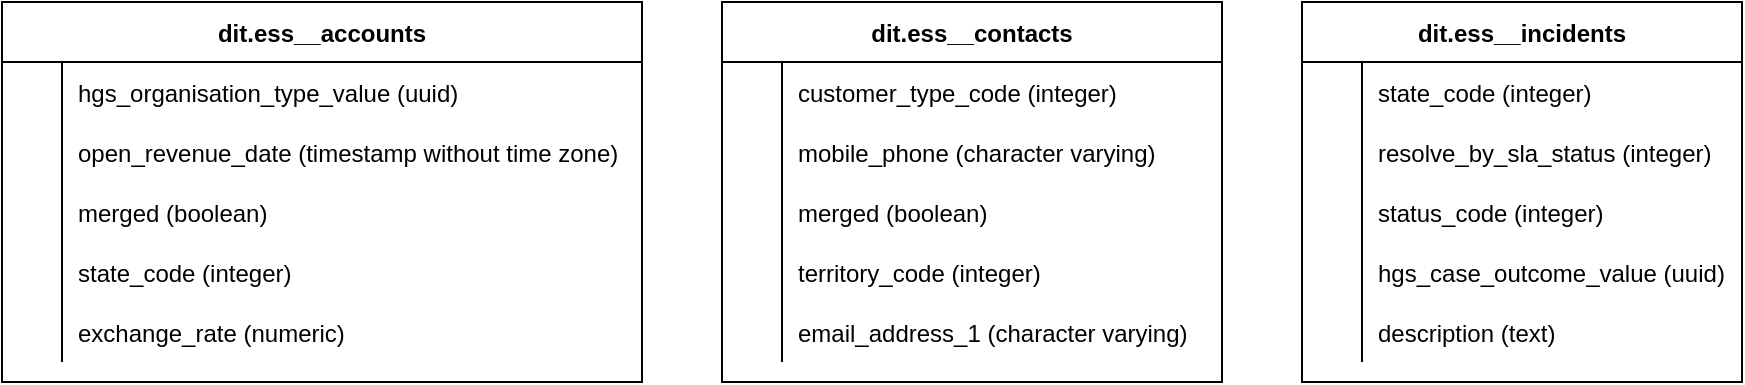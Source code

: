 <mxfile version="15.6.1" type="github">
  <diagram id="UPCZxp0bMALgkk_uwBGk" name="Page-1">
    <mxGraphModel dx="1969" dy="691" grid="1" gridSize="10" guides="1" tooltips="1" connect="1" arrows="1" fold="1" page="1" pageScale="1" pageWidth="850" pageHeight="1100" math="0" shadow="0">
      <root>
        <mxCell id="0" />
        <mxCell id="1" parent="0" />
        <mxCell id="lsKc0YjMpn32zpfVLXGT-1" value="dit.ess__accounts" style="shape=table;startSize=30;container=1;collapsible=1;childLayout=tableLayout;fixedRows=1;rowLines=0;fontStyle=1;align=center;resizeLast=1;" vertex="1" parent="1">
          <mxGeometry x="-320" y="260" width="320" height="190" as="geometry" />
        </mxCell>
        <mxCell id="lsKc0YjMpn32zpfVLXGT-2" value="" style="shape=partialRectangle;collapsible=0;dropTarget=0;pointerEvents=0;fillColor=none;points=[[0,0.5],[1,0.5]];portConstraint=eastwest;top=0;left=0;right=0;bottom=0;" vertex="1" parent="lsKc0YjMpn32zpfVLXGT-1">
          <mxGeometry y="30" width="320" height="30" as="geometry" />
        </mxCell>
        <mxCell id="lsKc0YjMpn32zpfVLXGT-3" value="" style="shape=partialRectangle;overflow=hidden;connectable=0;fillColor=none;top=0;left=0;bottom=0;right=0;" vertex="1" parent="lsKc0YjMpn32zpfVLXGT-2">
          <mxGeometry width="30" height="30" as="geometry">
            <mxRectangle width="30" height="30" as="alternateBounds" />
          </mxGeometry>
        </mxCell>
        <mxCell id="lsKc0YjMpn32zpfVLXGT-4" value="hgs_organisation_type_value (uuid)" style="shape=partialRectangle;overflow=hidden;connectable=0;fillColor=none;top=0;left=0;bottom=0;right=0;align=left;spacingLeft=6;" vertex="1" parent="lsKc0YjMpn32zpfVLXGT-2">
          <mxGeometry x="30" width="290" height="30" as="geometry">
            <mxRectangle width="290" height="30" as="alternateBounds" />
          </mxGeometry>
        </mxCell>
        <mxCell id="lsKc0YjMpn32zpfVLXGT-5" value="" style="shape=partialRectangle;collapsible=0;dropTarget=0;pointerEvents=0;fillColor=none;points=[[0,0.5],[1,0.5]];portConstraint=eastwest;top=0;left=0;right=0;bottom=0;" vertex="1" parent="lsKc0YjMpn32zpfVLXGT-1">
          <mxGeometry y="60" width="320" height="30" as="geometry" />
        </mxCell>
        <mxCell id="lsKc0YjMpn32zpfVLXGT-6" value="" style="shape=partialRectangle;overflow=hidden;connectable=0;fillColor=none;top=0;left=0;bottom=0;right=0;" vertex="1" parent="lsKc0YjMpn32zpfVLXGT-5">
          <mxGeometry width="30" height="30" as="geometry">
            <mxRectangle width="30" height="30" as="alternateBounds" />
          </mxGeometry>
        </mxCell>
        <mxCell id="lsKc0YjMpn32zpfVLXGT-7" value="open_revenue_date (timestamp without time zone)" style="shape=partialRectangle;overflow=hidden;connectable=0;fillColor=none;top=0;left=0;bottom=0;right=0;align=left;spacingLeft=6;" vertex="1" parent="lsKc0YjMpn32zpfVLXGT-5">
          <mxGeometry x="30" width="290" height="30" as="geometry">
            <mxRectangle width="290" height="30" as="alternateBounds" />
          </mxGeometry>
        </mxCell>
        <mxCell id="lsKc0YjMpn32zpfVLXGT-8" value="" style="shape=partialRectangle;collapsible=0;dropTarget=0;pointerEvents=0;fillColor=none;points=[[0,0.5],[1,0.5]];portConstraint=eastwest;top=0;left=0;right=0;bottom=0;" vertex="1" parent="lsKc0YjMpn32zpfVLXGT-1">
          <mxGeometry y="90" width="320" height="30" as="geometry" />
        </mxCell>
        <mxCell id="lsKc0YjMpn32zpfVLXGT-9" value="" style="shape=partialRectangle;overflow=hidden;connectable=0;fillColor=none;top=0;left=0;bottom=0;right=0;" vertex="1" parent="lsKc0YjMpn32zpfVLXGT-8">
          <mxGeometry width="30" height="30" as="geometry">
            <mxRectangle width="30" height="30" as="alternateBounds" />
          </mxGeometry>
        </mxCell>
        <mxCell id="lsKc0YjMpn32zpfVLXGT-10" value="merged (boolean)" style="shape=partialRectangle;overflow=hidden;connectable=0;fillColor=none;top=0;left=0;bottom=0;right=0;align=left;spacingLeft=6;" vertex="1" parent="lsKc0YjMpn32zpfVLXGT-8">
          <mxGeometry x="30" width="290" height="30" as="geometry">
            <mxRectangle width="290" height="30" as="alternateBounds" />
          </mxGeometry>
        </mxCell>
        <mxCell id="lsKc0YjMpn32zpfVLXGT-11" value="" style="shape=partialRectangle;collapsible=0;dropTarget=0;pointerEvents=0;fillColor=none;points=[[0,0.5],[1,0.5]];portConstraint=eastwest;top=0;left=0;right=0;bottom=0;" vertex="1" parent="lsKc0YjMpn32zpfVLXGT-1">
          <mxGeometry y="120" width="320" height="30" as="geometry" />
        </mxCell>
        <mxCell id="lsKc0YjMpn32zpfVLXGT-12" value="" style="shape=partialRectangle;overflow=hidden;connectable=0;fillColor=none;top=0;left=0;bottom=0;right=0;" vertex="1" parent="lsKc0YjMpn32zpfVLXGT-11">
          <mxGeometry width="30" height="30" as="geometry">
            <mxRectangle width="30" height="30" as="alternateBounds" />
          </mxGeometry>
        </mxCell>
        <mxCell id="lsKc0YjMpn32zpfVLXGT-13" value="state_code (integer)" style="shape=partialRectangle;overflow=hidden;connectable=0;fillColor=none;top=0;left=0;bottom=0;right=0;align=left;spacingLeft=6;" vertex="1" parent="lsKc0YjMpn32zpfVLXGT-11">
          <mxGeometry x="30" width="290" height="30" as="geometry">
            <mxRectangle width="290" height="30" as="alternateBounds" />
          </mxGeometry>
        </mxCell>
        <mxCell id="lsKc0YjMpn32zpfVLXGT-14" value="" style="shape=partialRectangle;collapsible=0;dropTarget=0;pointerEvents=0;fillColor=none;points=[[0,0.5],[1,0.5]];portConstraint=eastwest;top=0;left=0;right=0;bottom=0;" vertex="1" parent="lsKc0YjMpn32zpfVLXGT-1">
          <mxGeometry y="150" width="320" height="30" as="geometry" />
        </mxCell>
        <mxCell id="lsKc0YjMpn32zpfVLXGT-15" value="" style="shape=partialRectangle;overflow=hidden;connectable=0;fillColor=none;top=0;left=0;bottom=0;right=0;" vertex="1" parent="lsKc0YjMpn32zpfVLXGT-14">
          <mxGeometry width="30" height="30" as="geometry">
            <mxRectangle width="30" height="30" as="alternateBounds" />
          </mxGeometry>
        </mxCell>
        <mxCell id="lsKc0YjMpn32zpfVLXGT-16" value="exchange_rate (numeric)" style="shape=partialRectangle;overflow=hidden;connectable=0;fillColor=none;top=0;left=0;bottom=0;right=0;align=left;spacingLeft=6;" vertex="1" parent="lsKc0YjMpn32zpfVLXGT-14">
          <mxGeometry x="30" width="290" height="30" as="geometry">
            <mxRectangle width="290" height="30" as="alternateBounds" />
          </mxGeometry>
        </mxCell>
        <mxCell id="lsKc0YjMpn32zpfVLXGT-17" value="dit.ess__contacts" style="shape=table;startSize=30;container=1;collapsible=1;childLayout=tableLayout;fixedRows=1;rowLines=0;fontStyle=1;align=center;resizeLast=1;" vertex="1" parent="1">
          <mxGeometry x="40" y="260" width="250" height="190" as="geometry" />
        </mxCell>
        <mxCell id="lsKc0YjMpn32zpfVLXGT-18" value="" style="shape=partialRectangle;collapsible=0;dropTarget=0;pointerEvents=0;fillColor=none;points=[[0,0.5],[1,0.5]];portConstraint=eastwest;top=0;left=0;right=0;bottom=0;" vertex="1" parent="lsKc0YjMpn32zpfVLXGT-17">
          <mxGeometry y="30" width="250" height="30" as="geometry" />
        </mxCell>
        <mxCell id="lsKc0YjMpn32zpfVLXGT-19" value="" style="shape=partialRectangle;overflow=hidden;connectable=0;fillColor=none;top=0;left=0;bottom=0;right=0;" vertex="1" parent="lsKc0YjMpn32zpfVLXGT-18">
          <mxGeometry width="30" height="30" as="geometry">
            <mxRectangle width="30" height="30" as="alternateBounds" />
          </mxGeometry>
        </mxCell>
        <mxCell id="lsKc0YjMpn32zpfVLXGT-20" value="customer_type_code (integer)" style="shape=partialRectangle;overflow=hidden;connectable=0;fillColor=none;top=0;left=0;bottom=0;right=0;align=left;spacingLeft=6;" vertex="1" parent="lsKc0YjMpn32zpfVLXGT-18">
          <mxGeometry x="30" width="220" height="30" as="geometry">
            <mxRectangle width="220" height="30" as="alternateBounds" />
          </mxGeometry>
        </mxCell>
        <mxCell id="lsKc0YjMpn32zpfVLXGT-21" value="" style="shape=partialRectangle;collapsible=0;dropTarget=0;pointerEvents=0;fillColor=none;points=[[0,0.5],[1,0.5]];portConstraint=eastwest;top=0;left=0;right=0;bottom=0;" vertex="1" parent="lsKc0YjMpn32zpfVLXGT-17">
          <mxGeometry y="60" width="250" height="30" as="geometry" />
        </mxCell>
        <mxCell id="lsKc0YjMpn32zpfVLXGT-22" value="" style="shape=partialRectangle;overflow=hidden;connectable=0;fillColor=none;top=0;left=0;bottom=0;right=0;" vertex="1" parent="lsKc0YjMpn32zpfVLXGT-21">
          <mxGeometry width="30" height="30" as="geometry">
            <mxRectangle width="30" height="30" as="alternateBounds" />
          </mxGeometry>
        </mxCell>
        <mxCell id="lsKc0YjMpn32zpfVLXGT-23" value="mobile_phone (character varying)" style="shape=partialRectangle;overflow=hidden;connectable=0;fillColor=none;top=0;left=0;bottom=0;right=0;align=left;spacingLeft=6;" vertex="1" parent="lsKc0YjMpn32zpfVLXGT-21">
          <mxGeometry x="30" width="220" height="30" as="geometry">
            <mxRectangle width="220" height="30" as="alternateBounds" />
          </mxGeometry>
        </mxCell>
        <mxCell id="lsKc0YjMpn32zpfVLXGT-24" value="" style="shape=partialRectangle;collapsible=0;dropTarget=0;pointerEvents=0;fillColor=none;points=[[0,0.5],[1,0.5]];portConstraint=eastwest;top=0;left=0;right=0;bottom=0;" vertex="1" parent="lsKc0YjMpn32zpfVLXGT-17">
          <mxGeometry y="90" width="250" height="30" as="geometry" />
        </mxCell>
        <mxCell id="lsKc0YjMpn32zpfVLXGT-25" value="" style="shape=partialRectangle;overflow=hidden;connectable=0;fillColor=none;top=0;left=0;bottom=0;right=0;" vertex="1" parent="lsKc0YjMpn32zpfVLXGT-24">
          <mxGeometry width="30" height="30" as="geometry">
            <mxRectangle width="30" height="30" as="alternateBounds" />
          </mxGeometry>
        </mxCell>
        <mxCell id="lsKc0YjMpn32zpfVLXGT-26" value="merged (boolean)" style="shape=partialRectangle;overflow=hidden;connectable=0;fillColor=none;top=0;left=0;bottom=0;right=0;align=left;spacingLeft=6;" vertex="1" parent="lsKc0YjMpn32zpfVLXGT-24">
          <mxGeometry x="30" width="220" height="30" as="geometry">
            <mxRectangle width="220" height="30" as="alternateBounds" />
          </mxGeometry>
        </mxCell>
        <mxCell id="lsKc0YjMpn32zpfVLXGT-27" value="" style="shape=partialRectangle;collapsible=0;dropTarget=0;pointerEvents=0;fillColor=none;points=[[0,0.5],[1,0.5]];portConstraint=eastwest;top=0;left=0;right=0;bottom=0;" vertex="1" parent="lsKc0YjMpn32zpfVLXGT-17">
          <mxGeometry y="120" width="250" height="30" as="geometry" />
        </mxCell>
        <mxCell id="lsKc0YjMpn32zpfVLXGT-28" value="" style="shape=partialRectangle;overflow=hidden;connectable=0;fillColor=none;top=0;left=0;bottom=0;right=0;" vertex="1" parent="lsKc0YjMpn32zpfVLXGT-27">
          <mxGeometry width="30" height="30" as="geometry">
            <mxRectangle width="30" height="30" as="alternateBounds" />
          </mxGeometry>
        </mxCell>
        <mxCell id="lsKc0YjMpn32zpfVLXGT-29" value="territory_code (integer)" style="shape=partialRectangle;overflow=hidden;connectable=0;fillColor=none;top=0;left=0;bottom=0;right=0;align=left;spacingLeft=6;" vertex="1" parent="lsKc0YjMpn32zpfVLXGT-27">
          <mxGeometry x="30" width="220" height="30" as="geometry">
            <mxRectangle width="220" height="30" as="alternateBounds" />
          </mxGeometry>
        </mxCell>
        <mxCell id="lsKc0YjMpn32zpfVLXGT-30" value="" style="shape=partialRectangle;collapsible=0;dropTarget=0;pointerEvents=0;fillColor=none;points=[[0,0.5],[1,0.5]];portConstraint=eastwest;top=0;left=0;right=0;bottom=0;" vertex="1" parent="lsKc0YjMpn32zpfVLXGT-17">
          <mxGeometry y="150" width="250" height="30" as="geometry" />
        </mxCell>
        <mxCell id="lsKc0YjMpn32zpfVLXGT-31" value="" style="shape=partialRectangle;overflow=hidden;connectable=0;fillColor=none;top=0;left=0;bottom=0;right=0;" vertex="1" parent="lsKc0YjMpn32zpfVLXGT-30">
          <mxGeometry width="30" height="30" as="geometry">
            <mxRectangle width="30" height="30" as="alternateBounds" />
          </mxGeometry>
        </mxCell>
        <mxCell id="lsKc0YjMpn32zpfVLXGT-32" value="email_address_1 (character varying)" style="shape=partialRectangle;overflow=hidden;connectable=0;fillColor=none;top=0;left=0;bottom=0;right=0;align=left;spacingLeft=6;" vertex="1" parent="lsKc0YjMpn32zpfVLXGT-30">
          <mxGeometry x="30" width="220" height="30" as="geometry">
            <mxRectangle width="220" height="30" as="alternateBounds" />
          </mxGeometry>
        </mxCell>
        <mxCell id="lsKc0YjMpn32zpfVLXGT-33" value="dit.ess__incidents" style="shape=table;startSize=30;container=1;collapsible=1;childLayout=tableLayout;fixedRows=1;rowLines=0;fontStyle=1;align=center;resizeLast=1;" vertex="1" parent="1">
          <mxGeometry x="330" y="260" width="220" height="190" as="geometry" />
        </mxCell>
        <mxCell id="lsKc0YjMpn32zpfVLXGT-34" value="" style="shape=partialRectangle;collapsible=0;dropTarget=0;pointerEvents=0;fillColor=none;points=[[0,0.5],[1,0.5]];portConstraint=eastwest;top=0;left=0;right=0;bottom=0;" vertex="1" parent="lsKc0YjMpn32zpfVLXGT-33">
          <mxGeometry y="30" width="220" height="30" as="geometry" />
        </mxCell>
        <mxCell id="lsKc0YjMpn32zpfVLXGT-35" value="" style="shape=partialRectangle;overflow=hidden;connectable=0;fillColor=none;top=0;left=0;bottom=0;right=0;" vertex="1" parent="lsKc0YjMpn32zpfVLXGT-34">
          <mxGeometry width="30" height="30" as="geometry">
            <mxRectangle width="30" height="30" as="alternateBounds" />
          </mxGeometry>
        </mxCell>
        <mxCell id="lsKc0YjMpn32zpfVLXGT-36" value="state_code (integer)" style="shape=partialRectangle;overflow=hidden;connectable=0;fillColor=none;top=0;left=0;bottom=0;right=0;align=left;spacingLeft=6;" vertex="1" parent="lsKc0YjMpn32zpfVLXGT-34">
          <mxGeometry x="30" width="190" height="30" as="geometry">
            <mxRectangle width="190" height="30" as="alternateBounds" />
          </mxGeometry>
        </mxCell>
        <mxCell id="lsKc0YjMpn32zpfVLXGT-37" value="" style="shape=partialRectangle;collapsible=0;dropTarget=0;pointerEvents=0;fillColor=none;points=[[0,0.5],[1,0.5]];portConstraint=eastwest;top=0;left=0;right=0;bottom=0;" vertex="1" parent="lsKc0YjMpn32zpfVLXGT-33">
          <mxGeometry y="60" width="220" height="30" as="geometry" />
        </mxCell>
        <mxCell id="lsKc0YjMpn32zpfVLXGT-38" value="" style="shape=partialRectangle;overflow=hidden;connectable=0;fillColor=none;top=0;left=0;bottom=0;right=0;" vertex="1" parent="lsKc0YjMpn32zpfVLXGT-37">
          <mxGeometry width="30" height="30" as="geometry">
            <mxRectangle width="30" height="30" as="alternateBounds" />
          </mxGeometry>
        </mxCell>
        <mxCell id="lsKc0YjMpn32zpfVLXGT-39" value="resolve_by_sla_status (integer)" style="shape=partialRectangle;overflow=hidden;connectable=0;fillColor=none;top=0;left=0;bottom=0;right=0;align=left;spacingLeft=6;" vertex="1" parent="lsKc0YjMpn32zpfVLXGT-37">
          <mxGeometry x="30" width="190" height="30" as="geometry">
            <mxRectangle width="190" height="30" as="alternateBounds" />
          </mxGeometry>
        </mxCell>
        <mxCell id="lsKc0YjMpn32zpfVLXGT-40" value="" style="shape=partialRectangle;collapsible=0;dropTarget=0;pointerEvents=0;fillColor=none;points=[[0,0.5],[1,0.5]];portConstraint=eastwest;top=0;left=0;right=0;bottom=0;" vertex="1" parent="lsKc0YjMpn32zpfVLXGT-33">
          <mxGeometry y="90" width="220" height="30" as="geometry" />
        </mxCell>
        <mxCell id="lsKc0YjMpn32zpfVLXGT-41" value="" style="shape=partialRectangle;overflow=hidden;connectable=0;fillColor=none;top=0;left=0;bottom=0;right=0;" vertex="1" parent="lsKc0YjMpn32zpfVLXGT-40">
          <mxGeometry width="30" height="30" as="geometry">
            <mxRectangle width="30" height="30" as="alternateBounds" />
          </mxGeometry>
        </mxCell>
        <mxCell id="lsKc0YjMpn32zpfVLXGT-42" value="status_code (integer)" style="shape=partialRectangle;overflow=hidden;connectable=0;fillColor=none;top=0;left=0;bottom=0;right=0;align=left;spacingLeft=6;" vertex="1" parent="lsKc0YjMpn32zpfVLXGT-40">
          <mxGeometry x="30" width="190" height="30" as="geometry">
            <mxRectangle width="190" height="30" as="alternateBounds" />
          </mxGeometry>
        </mxCell>
        <mxCell id="lsKc0YjMpn32zpfVLXGT-43" value="" style="shape=partialRectangle;collapsible=0;dropTarget=0;pointerEvents=0;fillColor=none;points=[[0,0.5],[1,0.5]];portConstraint=eastwest;top=0;left=0;right=0;bottom=0;" vertex="1" parent="lsKc0YjMpn32zpfVLXGT-33">
          <mxGeometry y="120" width="220" height="30" as="geometry" />
        </mxCell>
        <mxCell id="lsKc0YjMpn32zpfVLXGT-44" value="" style="shape=partialRectangle;overflow=hidden;connectable=0;fillColor=none;top=0;left=0;bottom=0;right=0;" vertex="1" parent="lsKc0YjMpn32zpfVLXGT-43">
          <mxGeometry width="30" height="30" as="geometry">
            <mxRectangle width="30" height="30" as="alternateBounds" />
          </mxGeometry>
        </mxCell>
        <mxCell id="lsKc0YjMpn32zpfVLXGT-45" value="hgs_case_outcome_value (uuid)" style="shape=partialRectangle;overflow=hidden;connectable=0;fillColor=none;top=0;left=0;bottom=0;right=0;align=left;spacingLeft=6;" vertex="1" parent="lsKc0YjMpn32zpfVLXGT-43">
          <mxGeometry x="30" width="190" height="30" as="geometry">
            <mxRectangle width="190" height="30" as="alternateBounds" />
          </mxGeometry>
        </mxCell>
        <mxCell id="lsKc0YjMpn32zpfVLXGT-46" value="" style="shape=partialRectangle;collapsible=0;dropTarget=0;pointerEvents=0;fillColor=none;points=[[0,0.5],[1,0.5]];portConstraint=eastwest;top=0;left=0;right=0;bottom=0;" vertex="1" parent="lsKc0YjMpn32zpfVLXGT-33">
          <mxGeometry y="150" width="220" height="30" as="geometry" />
        </mxCell>
        <mxCell id="lsKc0YjMpn32zpfVLXGT-47" value="" style="shape=partialRectangle;overflow=hidden;connectable=0;fillColor=none;top=0;left=0;bottom=0;right=0;" vertex="1" parent="lsKc0YjMpn32zpfVLXGT-46">
          <mxGeometry width="30" height="30" as="geometry">
            <mxRectangle width="30" height="30" as="alternateBounds" />
          </mxGeometry>
        </mxCell>
        <mxCell id="lsKc0YjMpn32zpfVLXGT-48" value="description (text)" style="shape=partialRectangle;overflow=hidden;connectable=0;fillColor=none;top=0;left=0;bottom=0;right=0;align=left;spacingLeft=6;" vertex="1" parent="lsKc0YjMpn32zpfVLXGT-46">
          <mxGeometry x="30" width="190" height="30" as="geometry">
            <mxRectangle width="190" height="30" as="alternateBounds" />
          </mxGeometry>
        </mxCell>
      </root>
    </mxGraphModel>
  </diagram>
</mxfile>
